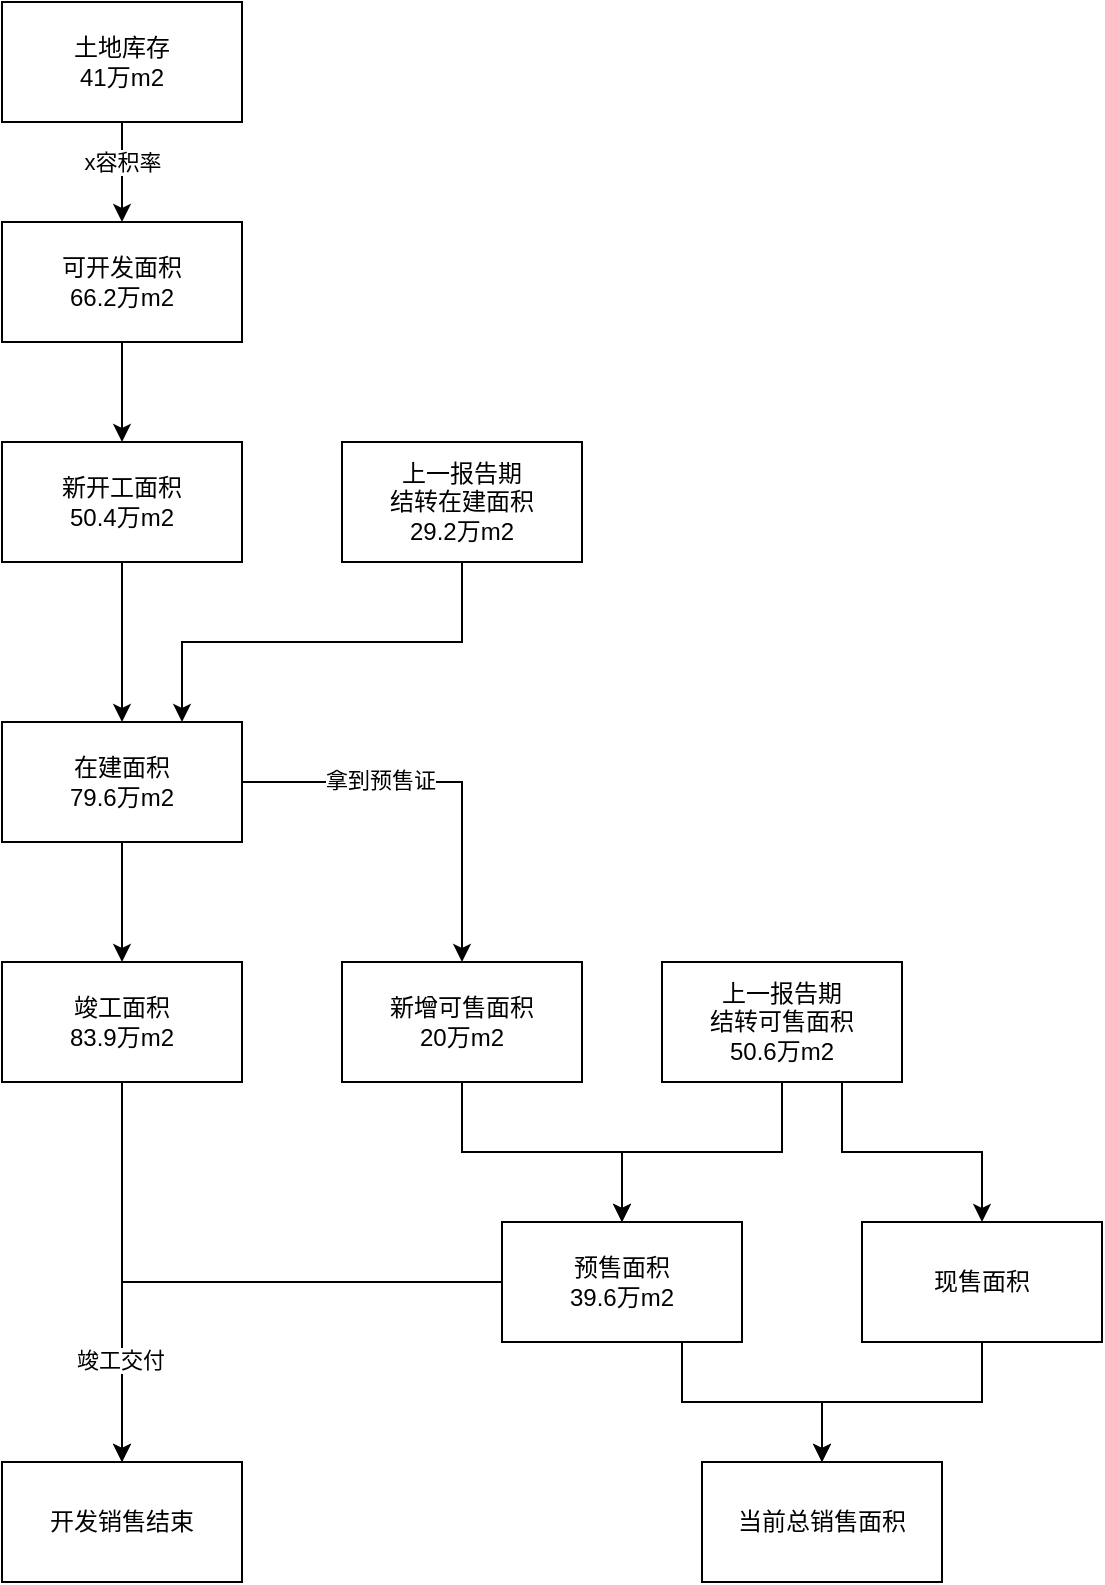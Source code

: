 <mxfile version="24.2.3" type="github">
  <diagram name="Page-1" id="4lHo2-_yg5zYZl-CJrND">
    <mxGraphModel dx="914" dy="1128" grid="0" gridSize="10" guides="1" tooltips="1" connect="1" arrows="1" fold="1" page="0" pageScale="1" pageWidth="850" pageHeight="1100" math="0" shadow="0">
      <root>
        <mxCell id="0" />
        <mxCell id="1" parent="0" />
        <mxCell id="boQJw60juDwdy5Vu37vn-3" style="edgeStyle=orthogonalEdgeStyle;rounded=0;orthogonalLoop=1;jettySize=auto;html=1;exitX=0.5;exitY=1;exitDx=0;exitDy=0;entryX=0.5;entryY=0;entryDx=0;entryDy=0;" edge="1" parent="1" source="boQJw60juDwdy5Vu37vn-1" target="boQJw60juDwdy5Vu37vn-2">
          <mxGeometry relative="1" as="geometry" />
        </mxCell>
        <mxCell id="boQJw60juDwdy5Vu37vn-4" value="x容积率" style="edgeLabel;html=1;align=center;verticalAlign=middle;resizable=0;points=[];" vertex="1" connectable="0" parent="boQJw60juDwdy5Vu37vn-3">
          <mxGeometry x="-0.2" y="2" relative="1" as="geometry">
            <mxPoint x="-2" as="offset" />
          </mxGeometry>
        </mxCell>
        <mxCell id="boQJw60juDwdy5Vu37vn-1" value="土地库存&lt;br&gt;41万m2" style="rounded=0;whiteSpace=wrap;html=1;" vertex="1" parent="1">
          <mxGeometry x="290" y="170" width="120" height="60" as="geometry" />
        </mxCell>
        <mxCell id="boQJw60juDwdy5Vu37vn-10" style="edgeStyle=orthogonalEdgeStyle;rounded=0;orthogonalLoop=1;jettySize=auto;html=1;exitX=0.5;exitY=1;exitDx=0;exitDy=0;entryX=0.5;entryY=0;entryDx=0;entryDy=0;" edge="1" parent="1" source="boQJw60juDwdy5Vu37vn-2" target="boQJw60juDwdy5Vu37vn-5">
          <mxGeometry relative="1" as="geometry" />
        </mxCell>
        <mxCell id="boQJw60juDwdy5Vu37vn-2" value="可开发面积&lt;br&gt;66.2万m2" style="rounded=0;whiteSpace=wrap;html=1;" vertex="1" parent="1">
          <mxGeometry x="290" y="280" width="120" height="60" as="geometry" />
        </mxCell>
        <mxCell id="boQJw60juDwdy5Vu37vn-8" style="edgeStyle=orthogonalEdgeStyle;rounded=0;orthogonalLoop=1;jettySize=auto;html=1;exitX=0.5;exitY=1;exitDx=0;exitDy=0;entryX=0.5;entryY=0;entryDx=0;entryDy=0;" edge="1" parent="1" source="boQJw60juDwdy5Vu37vn-5" target="boQJw60juDwdy5Vu37vn-7">
          <mxGeometry relative="1" as="geometry" />
        </mxCell>
        <mxCell id="boQJw60juDwdy5Vu37vn-5" value="新开工面积&lt;br&gt;50.4万m2" style="rounded=0;whiteSpace=wrap;html=1;" vertex="1" parent="1">
          <mxGeometry x="290" y="390" width="120" height="60" as="geometry" />
        </mxCell>
        <mxCell id="boQJw60juDwdy5Vu37vn-9" style="edgeStyle=orthogonalEdgeStyle;rounded=0;orthogonalLoop=1;jettySize=auto;html=1;exitX=0.5;exitY=1;exitDx=0;exitDy=0;entryX=0.75;entryY=0;entryDx=0;entryDy=0;" edge="1" parent="1" source="boQJw60juDwdy5Vu37vn-6" target="boQJw60juDwdy5Vu37vn-7">
          <mxGeometry relative="1" as="geometry" />
        </mxCell>
        <mxCell id="boQJw60juDwdy5Vu37vn-6" value="上一报告期&lt;div&gt;&lt;span style=&quot;background-color: initial;&quot;&gt;结转在建面积&lt;br&gt;29.2&lt;/span&gt;&lt;span style=&quot;background-color: initial;&quot;&gt;万m2&lt;/span&gt;&lt;/div&gt;" style="rounded=0;whiteSpace=wrap;html=1;" vertex="1" parent="1">
          <mxGeometry x="460" y="390" width="120" height="60" as="geometry" />
        </mxCell>
        <mxCell id="boQJw60juDwdy5Vu37vn-12" style="edgeStyle=orthogonalEdgeStyle;rounded=0;orthogonalLoop=1;jettySize=auto;html=1;exitX=0.5;exitY=1;exitDx=0;exitDy=0;" edge="1" parent="1" source="boQJw60juDwdy5Vu37vn-7" target="boQJw60juDwdy5Vu37vn-11">
          <mxGeometry relative="1" as="geometry" />
        </mxCell>
        <mxCell id="boQJw60juDwdy5Vu37vn-16" style="edgeStyle=orthogonalEdgeStyle;rounded=0;orthogonalLoop=1;jettySize=auto;html=1;exitX=1;exitY=0.5;exitDx=0;exitDy=0;entryX=0.5;entryY=0;entryDx=0;entryDy=0;" edge="1" parent="1" source="boQJw60juDwdy5Vu37vn-7" target="boQJw60juDwdy5Vu37vn-15">
          <mxGeometry relative="1" as="geometry" />
        </mxCell>
        <mxCell id="boQJw60juDwdy5Vu37vn-17" value="拿到预售证" style="edgeLabel;html=1;align=center;verticalAlign=middle;resizable=0;points=[];" vertex="1" connectable="0" parent="boQJw60juDwdy5Vu37vn-16">
          <mxGeometry x="-0.316" y="1" relative="1" as="geometry">
            <mxPoint as="offset" />
          </mxGeometry>
        </mxCell>
        <mxCell id="boQJw60juDwdy5Vu37vn-7" value="在建面积&lt;br&gt;79.6万m2" style="rounded=0;whiteSpace=wrap;html=1;" vertex="1" parent="1">
          <mxGeometry x="290" y="530" width="120" height="60" as="geometry" />
        </mxCell>
        <mxCell id="boQJw60juDwdy5Vu37vn-31" style="edgeStyle=orthogonalEdgeStyle;rounded=0;orthogonalLoop=1;jettySize=auto;html=1;exitX=0.5;exitY=1;exitDx=0;exitDy=0;" edge="1" parent="1" source="boQJw60juDwdy5Vu37vn-11" target="boQJw60juDwdy5Vu37vn-23">
          <mxGeometry relative="1" as="geometry" />
        </mxCell>
        <mxCell id="boQJw60juDwdy5Vu37vn-11" value="竣工面积&lt;br&gt;83.9万m2" style="rounded=0;whiteSpace=wrap;html=1;" vertex="1" parent="1">
          <mxGeometry x="290" y="650" width="120" height="60" as="geometry" />
        </mxCell>
        <mxCell id="boQJw60juDwdy5Vu37vn-20" style="edgeStyle=orthogonalEdgeStyle;rounded=0;orthogonalLoop=1;jettySize=auto;html=1;exitX=0.5;exitY=1;exitDx=0;exitDy=0;entryX=0.5;entryY=0;entryDx=0;entryDy=0;" edge="1" parent="1" source="boQJw60juDwdy5Vu37vn-13" target="boQJw60juDwdy5Vu37vn-18">
          <mxGeometry relative="1" as="geometry" />
        </mxCell>
        <mxCell id="boQJw60juDwdy5Vu37vn-34" style="edgeStyle=orthogonalEdgeStyle;rounded=0;orthogonalLoop=1;jettySize=auto;html=1;exitX=0.75;exitY=1;exitDx=0;exitDy=0;" edge="1" parent="1" source="boQJw60juDwdy5Vu37vn-13" target="boQJw60juDwdy5Vu37vn-27">
          <mxGeometry relative="1" as="geometry" />
        </mxCell>
        <mxCell id="boQJw60juDwdy5Vu37vn-13" value="上一报告期&lt;br&gt;结转可售面积&lt;br&gt;50.6万m2" style="rounded=0;whiteSpace=wrap;html=1;" vertex="1" parent="1">
          <mxGeometry x="620" y="650" width="120" height="60" as="geometry" />
        </mxCell>
        <mxCell id="boQJw60juDwdy5Vu37vn-19" style="edgeStyle=orthogonalEdgeStyle;rounded=0;orthogonalLoop=1;jettySize=auto;html=1;exitX=0.5;exitY=1;exitDx=0;exitDy=0;" edge="1" parent="1" source="boQJw60juDwdy5Vu37vn-15" target="boQJw60juDwdy5Vu37vn-18">
          <mxGeometry relative="1" as="geometry" />
        </mxCell>
        <mxCell id="boQJw60juDwdy5Vu37vn-15" value="新增可售面积&lt;br&gt;20万m2" style="rounded=0;whiteSpace=wrap;html=1;" vertex="1" parent="1">
          <mxGeometry x="460" y="650" width="120" height="60" as="geometry" />
        </mxCell>
        <mxCell id="boQJw60juDwdy5Vu37vn-29" style="edgeStyle=orthogonalEdgeStyle;rounded=0;orthogonalLoop=1;jettySize=auto;html=1;exitX=0.75;exitY=1;exitDx=0;exitDy=0;entryX=0.5;entryY=0;entryDx=0;entryDy=0;" edge="1" parent="1" source="boQJw60juDwdy5Vu37vn-18" target="boQJw60juDwdy5Vu37vn-28">
          <mxGeometry relative="1" as="geometry" />
        </mxCell>
        <mxCell id="boQJw60juDwdy5Vu37vn-32" style="edgeStyle=orthogonalEdgeStyle;rounded=0;orthogonalLoop=1;jettySize=auto;html=1;exitX=0;exitY=0.5;exitDx=0;exitDy=0;entryX=0.5;entryY=0;entryDx=0;entryDy=0;" edge="1" parent="1" source="boQJw60juDwdy5Vu37vn-18" target="boQJw60juDwdy5Vu37vn-23">
          <mxGeometry relative="1" as="geometry" />
        </mxCell>
        <mxCell id="boQJw60juDwdy5Vu37vn-33" value="竣工交付" style="edgeLabel;html=1;align=center;verticalAlign=middle;resizable=0;points=[];" vertex="1" connectable="0" parent="boQJw60juDwdy5Vu37vn-32">
          <mxGeometry x="0.636" y="-1" relative="1" as="geometry">
            <mxPoint as="offset" />
          </mxGeometry>
        </mxCell>
        <mxCell id="boQJw60juDwdy5Vu37vn-18" value="预售面积&lt;br&gt;39.6万m2" style="rounded=0;whiteSpace=wrap;html=1;" vertex="1" parent="1">
          <mxGeometry x="540" y="780" width="120" height="60" as="geometry" />
        </mxCell>
        <mxCell id="boQJw60juDwdy5Vu37vn-23" value="开发销售结束" style="rounded=0;whiteSpace=wrap;html=1;" vertex="1" parent="1">
          <mxGeometry x="290" y="900" width="120" height="60" as="geometry" />
        </mxCell>
        <mxCell id="boQJw60juDwdy5Vu37vn-30" style="edgeStyle=orthogonalEdgeStyle;rounded=0;orthogonalLoop=1;jettySize=auto;html=1;exitX=0.5;exitY=1;exitDx=0;exitDy=0;entryX=0.5;entryY=0;entryDx=0;entryDy=0;" edge="1" parent="1" source="boQJw60juDwdy5Vu37vn-27" target="boQJw60juDwdy5Vu37vn-28">
          <mxGeometry relative="1" as="geometry" />
        </mxCell>
        <mxCell id="boQJw60juDwdy5Vu37vn-27" value="现售面积" style="rounded=0;whiteSpace=wrap;html=1;" vertex="1" parent="1">
          <mxGeometry x="720" y="780" width="120" height="60" as="geometry" />
        </mxCell>
        <mxCell id="boQJw60juDwdy5Vu37vn-28" value="当前总销售面积" style="rounded=0;whiteSpace=wrap;html=1;" vertex="1" parent="1">
          <mxGeometry x="640" y="900" width="120" height="60" as="geometry" />
        </mxCell>
      </root>
    </mxGraphModel>
  </diagram>
</mxfile>
